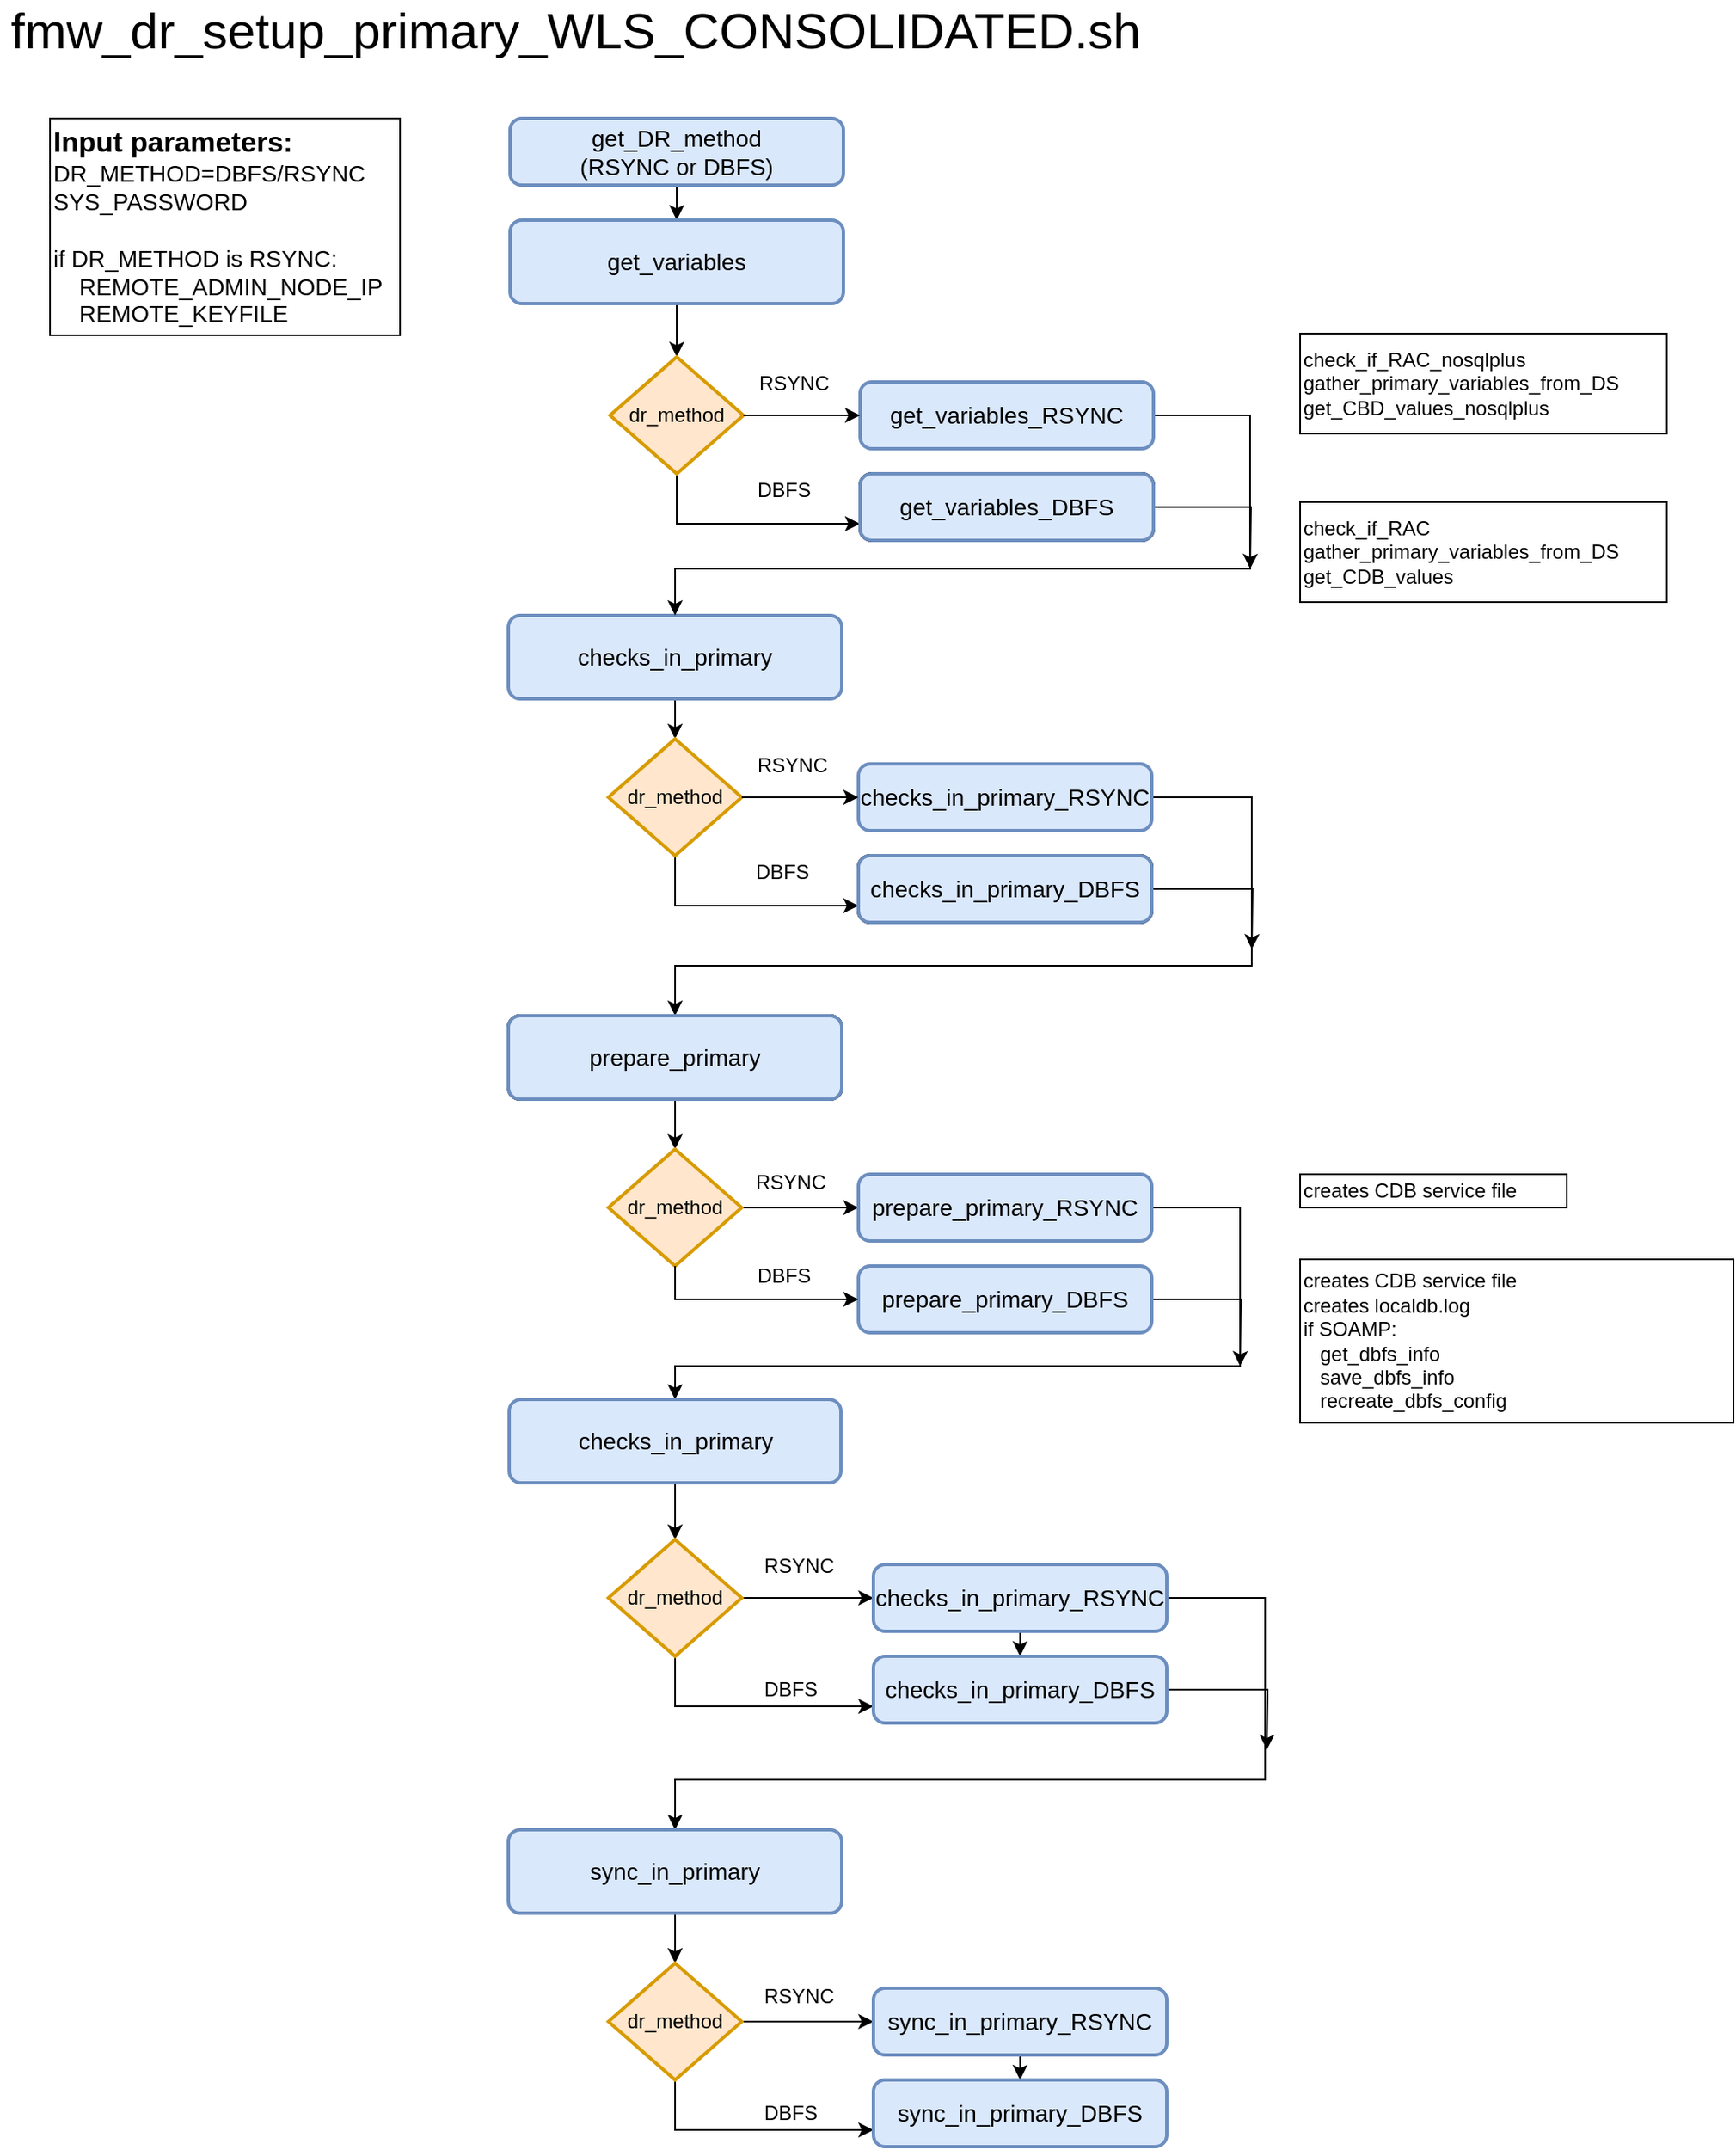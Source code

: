 <mxfile version="15.4.0" type="device"><diagram id="nE6YNxpiuRdi3oS4Al3J" name="Page-1"><mxGraphModel dx="1422" dy="822" grid="1" gridSize="10" guides="1" tooltips="1" connect="1" arrows="1" fold="1" page="1" pageScale="1" pageWidth="1169" pageHeight="1654" math="0" shadow="0"><root><mxCell id="0"/><mxCell id="1" parent="0"/><mxCell id="-nMrejw-lTDj01tDFyAW-9" value="" style="edgeStyle=orthogonalEdgeStyle;rounded=0;orthogonalLoop=1;jettySize=auto;html=1;entryX=0.5;entryY=0;entryDx=0;entryDy=0;" parent="1" source="-nMrejw-lTDj01tDFyAW-1" target="-nMrejw-lTDj01tDFyAW-2" edge="1"><mxGeometry relative="1" as="geometry"/></mxCell><mxCell id="-nMrejw-lTDj01tDFyAW-1" value="&lt;div style=&quot;font-size: 14px&quot;&gt;&lt;font style=&quot;font-size: 14px&quot;&gt;get_DR_method&lt;/font&gt;&lt;/div&gt;&lt;div style=&quot;font-size: 14px&quot;&gt;&lt;font style=&quot;font-size: 14px&quot;&gt;(RSYNC or DBFS)&lt;/font&gt;&lt;br&gt;&lt;/div&gt;" style="rounded=1;whiteSpace=wrap;html=1;absoluteArcSize=1;arcSize=14;strokeWidth=2;fillColor=#dae8fc;strokeColor=#6c8ebf;" parent="1" vertex="1"><mxGeometry x="316" y="118" width="200" height="40" as="geometry"/></mxCell><mxCell id="-nMrejw-lTDj01tDFyAW-11" style="edgeStyle=orthogonalEdgeStyle;rounded=0;orthogonalLoop=1;jettySize=auto;html=1;entryX=0.5;entryY=0;entryDx=0;entryDy=0;entryPerimeter=0;" parent="1" source="-nMrejw-lTDj01tDFyAW-2" target="-nMrejw-lTDj01tDFyAW-97" edge="1"><mxGeometry relative="1" as="geometry"><mxPoint x="416.0" y="248" as="targetPoint"/></mxGeometry></mxCell><mxCell id="-nMrejw-lTDj01tDFyAW-2" value="&lt;div style=&quot;font-size: 14px&quot;&gt;get_variables&lt;/div&gt;" style="rounded=1;whiteSpace=wrap;html=1;absoluteArcSize=1;arcSize=14;strokeWidth=2;fillColor=#dae8fc;strokeColor=#6c8ebf;" parent="1" vertex="1"><mxGeometry x="316" y="179" width="200" height="50" as="geometry"/></mxCell><mxCell id="-nMrejw-lTDj01tDFyAW-31" style="edgeStyle=orthogonalEdgeStyle;rounded=0;orthogonalLoop=1;jettySize=auto;html=1;" parent="1" source="-nMrejw-lTDj01tDFyAW-32" target="-nMrejw-lTDj01tDFyAW-37" edge="1"><mxGeometry relative="1" as="geometry"/></mxCell><mxCell id="-nMrejw-lTDj01tDFyAW-32" value="&lt;font style=&quot;font-size: 14px&quot;&gt;checks_in_primary&lt;/font&gt;" style="rounded=1;whiteSpace=wrap;html=1;absoluteArcSize=1;arcSize=14;strokeWidth=2;fillColor=#dae8fc;strokeColor=#6c8ebf;" parent="1" vertex="1"><mxGeometry x="315" y="416" width="200" height="50" as="geometry"/></mxCell><mxCell id="-nMrejw-lTDj01tDFyAW-33" style="edgeStyle=orthogonalEdgeStyle;rounded=0;orthogonalLoop=1;jettySize=auto;html=1;entryX=0.5;entryY=0;entryDx=0;entryDy=0;entryPerimeter=0;" parent="1" source="-nMrejw-lTDj01tDFyAW-34" target="-nMrejw-lTDj01tDFyAW-44" edge="1"><mxGeometry relative="1" as="geometry"/></mxCell><mxCell id="-nMrejw-lTDj01tDFyAW-34" value="sync_in_primary" style="rounded=1;whiteSpace=wrap;html=1;absoluteArcSize=1;arcSize=14;strokeWidth=2;" parent="1" vertex="1"><mxGeometry x="315" y="656" width="200" height="50" as="geometry"/></mxCell><mxCell id="-nMrejw-lTDj01tDFyAW-36" style="edgeStyle=orthogonalEdgeStyle;rounded=0;orthogonalLoop=1;jettySize=auto;html=1;entryX=0;entryY=0.75;entryDx=0;entryDy=0;exitX=0.5;exitY=1;exitDx=0;exitDy=0;exitPerimeter=0;" parent="1" source="-nMrejw-lTDj01tDFyAW-37" target="-nMrejw-lTDj01tDFyAW-41" edge="1"><mxGeometry relative="1" as="geometry"/></mxCell><mxCell id="-nMrejw-lTDj01tDFyAW-37" value="dr_method" style="strokeWidth=2;html=1;shape=mxgraph.flowchart.decision;whiteSpace=wrap;fillColor=#ffe6cc;strokeColor=#d79b00;" parent="1" vertex="1"><mxGeometry x="375" y="490" width="80" height="70" as="geometry"/></mxCell><mxCell id="-nMrejw-lTDj01tDFyAW-38" style="edgeStyle=orthogonalEdgeStyle;rounded=0;orthogonalLoop=1;jettySize=auto;html=1;entryX=0.5;entryY=0;entryDx=0;entryDy=0;" parent="1" source="-nMrejw-lTDj01tDFyAW-39" target="-nMrejw-lTDj01tDFyAW-34" edge="1"><mxGeometry relative="1" as="geometry"><Array as="points"><mxPoint x="761" y="525"/><mxPoint x="761" y="626"/><mxPoint x="415" y="626"/></Array></mxGeometry></mxCell><mxCell id="-nMrejw-lTDj01tDFyAW-39" value="&lt;font style=&quot;font-size: 14px&quot;&gt;checks_in_primary_RSYNC&lt;/font&gt;" style="rounded=1;whiteSpace=wrap;html=1;absoluteArcSize=1;arcSize=14;strokeWidth=2;fillColor=#dae8fc;strokeColor=#6c8ebf;" parent="1" vertex="1"><mxGeometry x="525" y="505" width="176" height="40" as="geometry"/></mxCell><mxCell id="-nMrejw-lTDj01tDFyAW-40" style="edgeStyle=orthogonalEdgeStyle;rounded=0;orthogonalLoop=1;jettySize=auto;html=1;" parent="1" source="-nMrejw-lTDj01tDFyAW-41" edge="1"><mxGeometry relative="1" as="geometry"><mxPoint x="761" y="616" as="targetPoint"/></mxGeometry></mxCell><mxCell id="-nMrejw-lTDj01tDFyAW-41" value="checks_in_secondary_DBFS" style="rounded=1;whiteSpace=wrap;html=1;absoluteArcSize=1;arcSize=14;strokeWidth=2;" parent="1" vertex="1"><mxGeometry x="525" y="560" width="176" height="40" as="geometry"/></mxCell><mxCell id="-nMrejw-lTDj01tDFyAW-42" style="edgeStyle=orthogonalEdgeStyle;rounded=0;orthogonalLoop=1;jettySize=auto;html=1;" parent="1" source="-nMrejw-lTDj01tDFyAW-44" target="-nMrejw-lTDj01tDFyAW-45" edge="1"><mxGeometry relative="1" as="geometry"/></mxCell><mxCell id="-nMrejw-lTDj01tDFyAW-44" value="dr_method" style="strokeWidth=2;html=1;shape=mxgraph.flowchart.decision;whiteSpace=wrap;fillColor=#ffe6cc;strokeColor=#d79b00;" parent="1" vertex="1"><mxGeometry x="375" y="736" width="80" height="70" as="geometry"/></mxCell><mxCell id="-nMrejw-lTDj01tDFyAW-93" style="edgeStyle=orthogonalEdgeStyle;rounded=0;orthogonalLoop=1;jettySize=auto;html=1;entryX=0.5;entryY=0;entryDx=0;entryDy=0;align=center;" parent="1" source="-nMrejw-lTDj01tDFyAW-45" target="-nMrejw-lTDj01tDFyAW-49" edge="1"><mxGeometry relative="1" as="geometry"><Array as="points"><mxPoint x="754" y="771"/><mxPoint x="754" y="866"/><mxPoint x="415" y="866"/></Array></mxGeometry></mxCell><mxCell id="-nMrejw-lTDj01tDFyAW-45" value="&lt;font style=&quot;font-size: 14px&quot;&gt;prepare_primary_RSYNC&lt;/font&gt;" style="rounded=1;whiteSpace=wrap;html=1;absoluteArcSize=1;arcSize=14;strokeWidth=2;fillColor=#dae8fc;strokeColor=#6c8ebf;" parent="1" vertex="1"><mxGeometry x="525" y="751" width="176" height="40" as="geometry"/></mxCell><mxCell id="-nMrejw-lTDj01tDFyAW-65" style="edgeStyle=orthogonalEdgeStyle;rounded=0;orthogonalLoop=1;jettySize=auto;html=1;" parent="1" source="-nMrejw-lTDj01tDFyAW-46" edge="1"><mxGeometry relative="1" as="geometry"><mxPoint x="754.0" y="866" as="targetPoint"/></mxGeometry></mxCell><mxCell id="-nMrejw-lTDj01tDFyAW-46" value="&lt;font style=&quot;font-size: 14px&quot;&gt;prepare_primary_DBFS&lt;/font&gt;" style="rounded=1;whiteSpace=wrap;html=1;absoluteArcSize=1;arcSize=14;strokeWidth=2;fillColor=#dae8fc;strokeColor=#6c8ebf;" parent="1" vertex="1"><mxGeometry x="525" y="806" width="176" height="40" as="geometry"/></mxCell><mxCell id="-nMrejw-lTDj01tDFyAW-48" style="edgeStyle=orthogonalEdgeStyle;rounded=0;orthogonalLoop=1;jettySize=auto;html=1;align=center;horizontal=1;" parent="1" source="-nMrejw-lTDj01tDFyAW-49" target="-nMrejw-lTDj01tDFyAW-54" edge="1"><mxGeometry relative="1" as="geometry"/></mxCell><mxCell id="-nMrejw-lTDj01tDFyAW-49" value="&lt;font style=&quot;font-size: 14px&quot;&gt;checks_in_primary&lt;/font&gt;" style="rounded=1;whiteSpace=wrap;html=1;absoluteArcSize=1;arcSize=14;strokeWidth=2;fillColor=#dae8fc;strokeColor=#6c8ebf;align=center;horizontal=1;" parent="1" vertex="1"><mxGeometry x="315.5" y="886" width="199" height="50" as="geometry"/></mxCell><mxCell id="-nMrejw-lTDj01tDFyAW-52" style="edgeStyle=orthogonalEdgeStyle;rounded=0;orthogonalLoop=1;jettySize=auto;html=1;align=center;horizontal=1;" parent="1" source="-nMrejw-lTDj01tDFyAW-54" target="-nMrejw-lTDj01tDFyAW-56" edge="1"><mxGeometry relative="1" as="geometry"/></mxCell><mxCell id="-nMrejw-lTDj01tDFyAW-53" style="edgeStyle=orthogonalEdgeStyle;rounded=0;orthogonalLoop=1;jettySize=auto;html=1;entryX=0;entryY=0.75;entryDx=0;entryDy=0;exitX=0.5;exitY=1;exitDx=0;exitDy=0;exitPerimeter=0;align=center;horizontal=1;" parent="1" source="-nMrejw-lTDj01tDFyAW-54" target="-nMrejw-lTDj01tDFyAW-58" edge="1"><mxGeometry relative="1" as="geometry"/></mxCell><mxCell id="-nMrejw-lTDj01tDFyAW-54" value="dr_method" style="strokeWidth=2;html=1;shape=mxgraph.flowchart.decision;whiteSpace=wrap;fillColor=#ffe6cc;strokeColor=#d79b00;align=center;horizontal=1;" parent="1" vertex="1"><mxGeometry x="375" y="970" width="80" height="70" as="geometry"/></mxCell><mxCell id="-nMrejw-lTDj01tDFyAW-104" value="" style="edgeStyle=orthogonalEdgeStyle;rounded=0;orthogonalLoop=1;jettySize=auto;html=1;align=center;" parent="1" source="-nMrejw-lTDj01tDFyAW-56" target="-nMrejw-lTDj01tDFyAW-58" edge="1"><mxGeometry relative="1" as="geometry"/></mxCell><mxCell id="-nMrejw-lTDj01tDFyAW-106" style="edgeStyle=orthogonalEdgeStyle;rounded=0;orthogonalLoop=1;jettySize=auto;html=1;entryX=0.5;entryY=0;entryDx=0;entryDy=0;align=center;" parent="1" source="-nMrejw-lTDj01tDFyAW-56" target="-nMrejw-lTDj01tDFyAW-67" edge="1"><mxGeometry relative="1" as="geometry"><Array as="points"><mxPoint x="769" y="1005"/><mxPoint x="769" y="1114"/><mxPoint x="415" y="1114"/></Array></mxGeometry></mxCell><mxCell id="-nMrejw-lTDj01tDFyAW-56" value="&lt;font style=&quot;font-size: 14px&quot;&gt;checks_in_primary_RSYNC&lt;/font&gt;" style="rounded=1;whiteSpace=wrap;html=1;absoluteArcSize=1;arcSize=14;strokeWidth=2;fillColor=#dae8fc;strokeColor=#6c8ebf;" parent="1" vertex="1"><mxGeometry x="534" y="985" width="176" height="40" as="geometry"/></mxCell><mxCell id="-nMrejw-lTDj01tDFyAW-57" style="edgeStyle=orthogonalEdgeStyle;rounded=0;orthogonalLoop=1;jettySize=auto;html=1;" parent="1" source="-nMrejw-lTDj01tDFyAW-58" edge="1"><mxGeometry relative="1" as="geometry"><mxPoint x="770" y="1096" as="targetPoint"/></mxGeometry></mxCell><mxCell id="-nMrejw-lTDj01tDFyAW-58" value="&lt;font style=&quot;font-size: 14px&quot;&gt;checks_in_primary_DBFS&lt;/font&gt;" style="rounded=1;whiteSpace=wrap;html=1;absoluteArcSize=1;arcSize=14;strokeWidth=2;fillColor=#dae8fc;strokeColor=#6c8ebf;" parent="1" vertex="1"><mxGeometry x="534" y="1040" width="176" height="40" as="geometry"/></mxCell><mxCell id="-nMrejw-lTDj01tDFyAW-66" style="edgeStyle=orthogonalEdgeStyle;rounded=0;orthogonalLoop=1;jettySize=auto;html=1;entryX=0.5;entryY=0;entryDx=0;entryDy=0;entryPerimeter=0;align=center;horizontal=1;" parent="1" source="-nMrejw-lTDj01tDFyAW-67" target="-nMrejw-lTDj01tDFyAW-70" edge="1"><mxGeometry relative="1" as="geometry"/></mxCell><mxCell id="-nMrejw-lTDj01tDFyAW-67" value="&lt;font style=&quot;font-size: 14px&quot;&gt;sync_in_primary&lt;/font&gt;" style="rounded=1;whiteSpace=wrap;html=1;absoluteArcSize=1;arcSize=14;strokeWidth=2;fillColor=#dae8fc;strokeColor=#6c8ebf;align=center;horizontal=1;" parent="1" vertex="1"><mxGeometry x="315" y="1144" width="200" height="50" as="geometry"/></mxCell><mxCell id="-nMrejw-lTDj01tDFyAW-68" style="edgeStyle=orthogonalEdgeStyle;rounded=0;orthogonalLoop=1;jettySize=auto;html=1;align=center;horizontal=1;" parent="1" source="-nMrejw-lTDj01tDFyAW-70" target="-nMrejw-lTDj01tDFyAW-71" edge="1"><mxGeometry relative="1" as="geometry"/></mxCell><mxCell id="-nMrejw-lTDj01tDFyAW-69" style="edgeStyle=orthogonalEdgeStyle;rounded=0;orthogonalLoop=1;jettySize=auto;html=1;entryX=0;entryY=0.75;entryDx=0;entryDy=0;exitX=0.5;exitY=1;exitDx=0;exitDy=0;exitPerimeter=0;align=center;horizontal=1;" parent="1" source="-nMrejw-lTDj01tDFyAW-70" target="-nMrejw-lTDj01tDFyAW-72" edge="1"><mxGeometry relative="1" as="geometry"/></mxCell><mxCell id="-nMrejw-lTDj01tDFyAW-70" value="dr_method" style="strokeWidth=2;html=1;shape=mxgraph.flowchart.decision;whiteSpace=wrap;fillColor=#ffe6cc;strokeColor=#d79b00;align=center;horizontal=1;" parent="1" vertex="1"><mxGeometry x="375" y="1224" width="80" height="70" as="geometry"/></mxCell><mxCell id="-nMrejw-lTDj01tDFyAW-105" value="" style="edgeStyle=orthogonalEdgeStyle;rounded=0;orthogonalLoop=1;jettySize=auto;html=1;align=center;" parent="1" source="-nMrejw-lTDj01tDFyAW-71" target="-nMrejw-lTDj01tDFyAW-72" edge="1"><mxGeometry relative="1" as="geometry"/></mxCell><mxCell id="-nMrejw-lTDj01tDFyAW-71" value="&lt;font style=&quot;font-size: 14px&quot;&gt;sync_in_primary_RSYNC&lt;/font&gt;" style="rounded=1;whiteSpace=wrap;html=1;absoluteArcSize=1;arcSize=14;strokeWidth=2;fillColor=#dae8fc;strokeColor=#6c8ebf;" parent="1" vertex="1"><mxGeometry x="534" y="1239" width="176" height="40" as="geometry"/></mxCell><mxCell id="-nMrejw-lTDj01tDFyAW-72" value="&lt;font style=&quot;font-size: 14px&quot;&gt;sync_in_primary_DBFS&lt;/font&gt;" style="rounded=1;whiteSpace=wrap;html=1;absoluteArcSize=1;arcSize=14;strokeWidth=2;fillColor=#dae8fc;strokeColor=#6c8ebf;" parent="1" vertex="1"><mxGeometry x="534" y="1294" width="176" height="40" as="geometry"/></mxCell><mxCell id="-nMrejw-lTDj01tDFyAW-77" value="RSYNC" style="text;html=1;resizable=0;autosize=1;align=center;verticalAlign=middle;points=[];fillColor=none;strokeColor=none;rounded=0;" parent="1" vertex="1"><mxGeometry x="455" y="496" width="60" height="20" as="geometry"/></mxCell><mxCell id="-nMrejw-lTDj01tDFyAW-78" style="edgeStyle=orthogonalEdgeStyle;rounded=0;orthogonalLoop=1;jettySize=auto;html=1;entryX=0;entryY=0.5;entryDx=0;entryDy=0;" parent="1" source="-nMrejw-lTDj01tDFyAW-37" target="-nMrejw-lTDj01tDFyAW-39" edge="1"><mxGeometry relative="1" as="geometry"><mxPoint x="455" y="525" as="sourcePoint"/><mxPoint x="525" y="525" as="targetPoint"/></mxGeometry></mxCell><mxCell id="-nMrejw-lTDj01tDFyAW-79" value="RSYNC" style="text;html=1;resizable=0;autosize=1;align=center;verticalAlign=middle;points=[];fillColor=none;strokeColor=none;rounded=0;" parent="1" vertex="1"><mxGeometry x="454" y="746" width="60" height="20" as="geometry"/></mxCell><mxCell id="-nMrejw-lTDj01tDFyAW-80" value="RSYNC" style="text;html=1;resizable=0;autosize=1;align=center;verticalAlign=middle;points=[];fillColor=none;strokeColor=none;rounded=0;horizontal=1;" parent="1" vertex="1"><mxGeometry x="459" y="976" width="60" height="20" as="geometry"/></mxCell><mxCell id="-nMrejw-lTDj01tDFyAW-81" value="RSYNC" style="text;html=1;resizable=0;autosize=1;align=center;verticalAlign=middle;points=[];fillColor=none;strokeColor=none;rounded=0;horizontal=1;" parent="1" vertex="1"><mxGeometry x="459" y="1234" width="60" height="20" as="geometry"/></mxCell><mxCell id="-nMrejw-lTDj01tDFyAW-86" value="DBFS" style="text;html=1;resizable=0;autosize=1;align=center;verticalAlign=middle;points=[];fillColor=none;strokeColor=none;rounded=0;" parent="1" vertex="1"><mxGeometry x="454" y="560" width="50" height="20" as="geometry"/></mxCell><mxCell id="-nMrejw-lTDj01tDFyAW-87" value="DBFS" style="text;html=1;resizable=0;autosize=1;align=center;verticalAlign=middle;points=[];fillColor=none;strokeColor=none;rounded=0;" parent="1" vertex="1"><mxGeometry x="455" y="802" width="50" height="20" as="geometry"/></mxCell><mxCell id="-nMrejw-lTDj01tDFyAW-88" style="edgeStyle=orthogonalEdgeStyle;rounded=0;orthogonalLoop=1;jettySize=auto;html=1;entryX=0;entryY=0.5;entryDx=0;entryDy=0;exitX=0.5;exitY=1;exitDx=0;exitDy=0;exitPerimeter=0;" parent="1" source="-nMrejw-lTDj01tDFyAW-44" target="-nMrejw-lTDj01tDFyAW-46" edge="1"><mxGeometry relative="1" as="geometry"><mxPoint x="415" y="806" as="sourcePoint"/><mxPoint x="525" y="836" as="targetPoint"/></mxGeometry></mxCell><mxCell id="-nMrejw-lTDj01tDFyAW-89" value="DBFS" style="text;html=1;resizable=0;autosize=1;align=center;verticalAlign=middle;points=[];fillColor=none;strokeColor=none;rounded=0;horizontal=1;" parent="1" vertex="1"><mxGeometry x="459" y="1050" width="50" height="20" as="geometry"/></mxCell><mxCell id="-nMrejw-lTDj01tDFyAW-90" value="DBFS" style="text;html=1;resizable=0;autosize=1;align=center;verticalAlign=middle;points=[];fillColor=none;strokeColor=none;rounded=0;horizontal=1;" parent="1" vertex="1"><mxGeometry x="459" y="1304" width="50" height="20" as="geometry"/></mxCell><mxCell id="-nMrejw-lTDj01tDFyAW-91" value="&lt;font style=&quot;font-size: 14px&quot;&gt;checks_in_primary_DBFS&lt;/font&gt;" style="rounded=1;whiteSpace=wrap;html=1;absoluteArcSize=1;arcSize=14;strokeWidth=2;fillColor=#dae8fc;strokeColor=#6c8ebf;" parent="1" vertex="1"><mxGeometry x="525" y="560" width="176" height="40" as="geometry"/></mxCell><mxCell id="-nMrejw-lTDj01tDFyAW-92" value="&lt;font style=&quot;font-size: 14px&quot;&gt;prepare_primary&lt;/font&gt;" style="rounded=1;whiteSpace=wrap;html=1;absoluteArcSize=1;arcSize=14;strokeWidth=2;fillColor=#dae8fc;strokeColor=#6c8ebf;" parent="1" vertex="1"><mxGeometry x="315" y="656" width="200" height="50" as="geometry"/></mxCell><mxCell id="-nMrejw-lTDj01tDFyAW-96" style="edgeStyle=orthogonalEdgeStyle;rounded=0;orthogonalLoop=1;jettySize=auto;html=1;entryX=0;entryY=0.75;entryDx=0;entryDy=0;exitX=0.5;exitY=1;exitDx=0;exitDy=0;exitPerimeter=0;" parent="1" source="-nMrejw-lTDj01tDFyAW-97" target="-nMrejw-lTDj01tDFyAW-99" edge="1"><mxGeometry relative="1" as="geometry"/></mxCell><mxCell id="-nMrejw-lTDj01tDFyAW-97" value="dr_method" style="strokeWidth=2;html=1;shape=mxgraph.flowchart.decision;whiteSpace=wrap;fillColor=#ffe6cc;strokeColor=#d79b00;" parent="1" vertex="1"><mxGeometry x="376" y="261" width="80" height="70" as="geometry"/></mxCell><mxCell id="-nMrejw-lTDj01tDFyAW-108" style="edgeStyle=orthogonalEdgeStyle;rounded=0;orthogonalLoop=1;jettySize=auto;html=1;entryX=0.5;entryY=0;entryDx=0;entryDy=0;align=center;" parent="1" source="-nMrejw-lTDj01tDFyAW-98" target="-nMrejw-lTDj01tDFyAW-32" edge="1"><mxGeometry relative="1" as="geometry"><Array as="points"><mxPoint x="760" y="296"/><mxPoint x="760" y="388"/><mxPoint x="415" y="388"/></Array></mxGeometry></mxCell><mxCell id="-nMrejw-lTDj01tDFyAW-98" value="&lt;font style=&quot;font-size: 14px&quot;&gt;get_variables_RSYNC&lt;/font&gt;" style="rounded=1;whiteSpace=wrap;html=1;absoluteArcSize=1;arcSize=14;strokeWidth=2;fillColor=#dae8fc;strokeColor=#6c8ebf;" parent="1" vertex="1"><mxGeometry x="526" y="276" width="176" height="40" as="geometry"/></mxCell><mxCell id="-nMrejw-lTDj01tDFyAW-99" value="checks_in_secondary_DBFS" style="rounded=1;whiteSpace=wrap;html=1;absoluteArcSize=1;arcSize=14;strokeWidth=2;" parent="1" vertex="1"><mxGeometry x="526" y="331" width="176" height="40" as="geometry"/></mxCell><mxCell id="-nMrejw-lTDj01tDFyAW-100" value="RSYNC" style="text;html=1;resizable=0;autosize=1;align=center;verticalAlign=middle;points=[];fillColor=none;strokeColor=none;rounded=0;" parent="1" vertex="1"><mxGeometry x="456" y="267" width="60" height="20" as="geometry"/></mxCell><mxCell id="-nMrejw-lTDj01tDFyAW-101" style="edgeStyle=orthogonalEdgeStyle;rounded=0;orthogonalLoop=1;jettySize=auto;html=1;entryX=0;entryY=0.5;entryDx=0;entryDy=0;" parent="1" source="-nMrejw-lTDj01tDFyAW-97" target="-nMrejw-lTDj01tDFyAW-98" edge="1"><mxGeometry relative="1" as="geometry"><mxPoint x="456" y="296" as="sourcePoint"/><mxPoint x="526" y="296" as="targetPoint"/></mxGeometry></mxCell><mxCell id="-nMrejw-lTDj01tDFyAW-102" value="DBFS" style="text;html=1;resizable=0;autosize=1;align=center;verticalAlign=middle;points=[];fillColor=none;strokeColor=none;rounded=0;" parent="1" vertex="1"><mxGeometry x="455" y="331" width="50" height="20" as="geometry"/></mxCell><mxCell id="-nMrejw-lTDj01tDFyAW-109" style="edgeStyle=orthogonalEdgeStyle;rounded=0;orthogonalLoop=1;jettySize=auto;html=1;align=center;" parent="1" source="-nMrejw-lTDj01tDFyAW-103" edge="1"><mxGeometry relative="1" as="geometry"><mxPoint x="760" y="388" as="targetPoint"/></mxGeometry></mxCell><mxCell id="-nMrejw-lTDj01tDFyAW-103" value="&lt;font style=&quot;font-size: 14px&quot;&gt;get_variables_DBFS&lt;/font&gt;" style="rounded=1;whiteSpace=wrap;html=1;absoluteArcSize=1;arcSize=14;strokeWidth=2;fillColor=#dae8fc;strokeColor=#6c8ebf;" parent="1" vertex="1"><mxGeometry x="526" y="331" width="176" height="40" as="geometry"/></mxCell><mxCell id="-nMrejw-lTDj01tDFyAW-107" value="check_if_RAC_nosqlplus&lt;br&gt;gather_primary_variables_from_DS&lt;br&gt;get_CBD_values_nosqlplus" style="rounded=0;whiteSpace=wrap;html=1;align=left;" parent="1" vertex="1"><mxGeometry x="790" y="247" width="220" height="60" as="geometry"/></mxCell><mxCell id="-nMrejw-lTDj01tDFyAW-110" value="check_if_RAC&lt;br&gt;gather_primary_variables_from_DS&lt;br&gt;get_CDB_values" style="rounded=0;whiteSpace=wrap;html=1;align=left;" parent="1" vertex="1"><mxGeometry x="790" y="348" width="220" height="60" as="geometry"/></mxCell><mxCell id="-nMrejw-lTDj01tDFyAW-111" value="&lt;font style=&quot;font-size: 30px&quot;&gt;fmw_dr_setup_primary_WLS_CONSOLIDATED&lt;/font&gt;&lt;font style=&quot;font-size: 30px&quot;&gt;.sh&lt;/font&gt;" style="text;html=1;resizable=0;autosize=1;align=center;verticalAlign=middle;points=[];fillColor=none;strokeColor=none;rounded=0;" parent="1" vertex="1"><mxGeometry x="10" y="50" width="690" height="30" as="geometry"/></mxCell><mxCell id="-nMrejw-lTDj01tDFyAW-116" value="&lt;b&gt;&lt;font style=&quot;font-size: 17px&quot;&gt;Input parameters:&lt;/font&gt;&lt;/b&gt;&lt;br&gt;&lt;font style=&quot;font-size: 14px&quot;&gt;DR_METHOD=DBFS/RSYNC&lt;br&gt;SYS_PASSWORD&lt;br&gt;&lt;br&gt;if DR_METHOD is RSYNC:&lt;br&gt;&amp;nbsp;&amp;nbsp; &amp;nbsp;REMOTE_ADMIN_NODE_IP&lt;br&gt;&amp;nbsp;&amp;nbsp; &amp;nbsp;REMOTE_KEYFILE&lt;/font&gt;" style="rounded=0;whiteSpace=wrap;html=1;align=left;" parent="1" vertex="1"><mxGeometry x="40" y="118" width="210" height="130" as="geometry"/></mxCell><mxCell id="wgsI5xKkJ8NFHVK36vbe-1" value="creates CDB service file" style="rounded=0;whiteSpace=wrap;html=1;align=left;" vertex="1" parent="1"><mxGeometry x="790" y="751" width="160" height="20" as="geometry"/></mxCell><mxCell id="wgsI5xKkJ8NFHVK36vbe-2" value="creates CDB service file&lt;br&gt;creates localdb.log&lt;br&gt;if SOAMP:&lt;br&gt;&lt;span&gt;&amp;nbsp; &amp;nbsp;get_dbfs_info&lt;br&gt;&lt;/span&gt;&lt;span id=&quot;LC665&quot; class=&quot;line&quot; lang=&quot;shell&quot;&gt;&amp;nbsp; &amp;nbsp;save_dbfs_info&lt;br&gt;&lt;span id=&quot;LC666&quot; class=&quot;line&quot; lang=&quot;shell&quot;&gt;&amp;nbsp; &amp;nbsp;recreate_dbfs_config&lt;/span&gt;&lt;br&gt;&lt;/span&gt;" style="rounded=0;whiteSpace=wrap;html=1;align=left;" vertex="1" parent="1"><mxGeometry x="790" y="802" width="260" height="98" as="geometry"/></mxCell></root></mxGraphModel></diagram></mxfile>